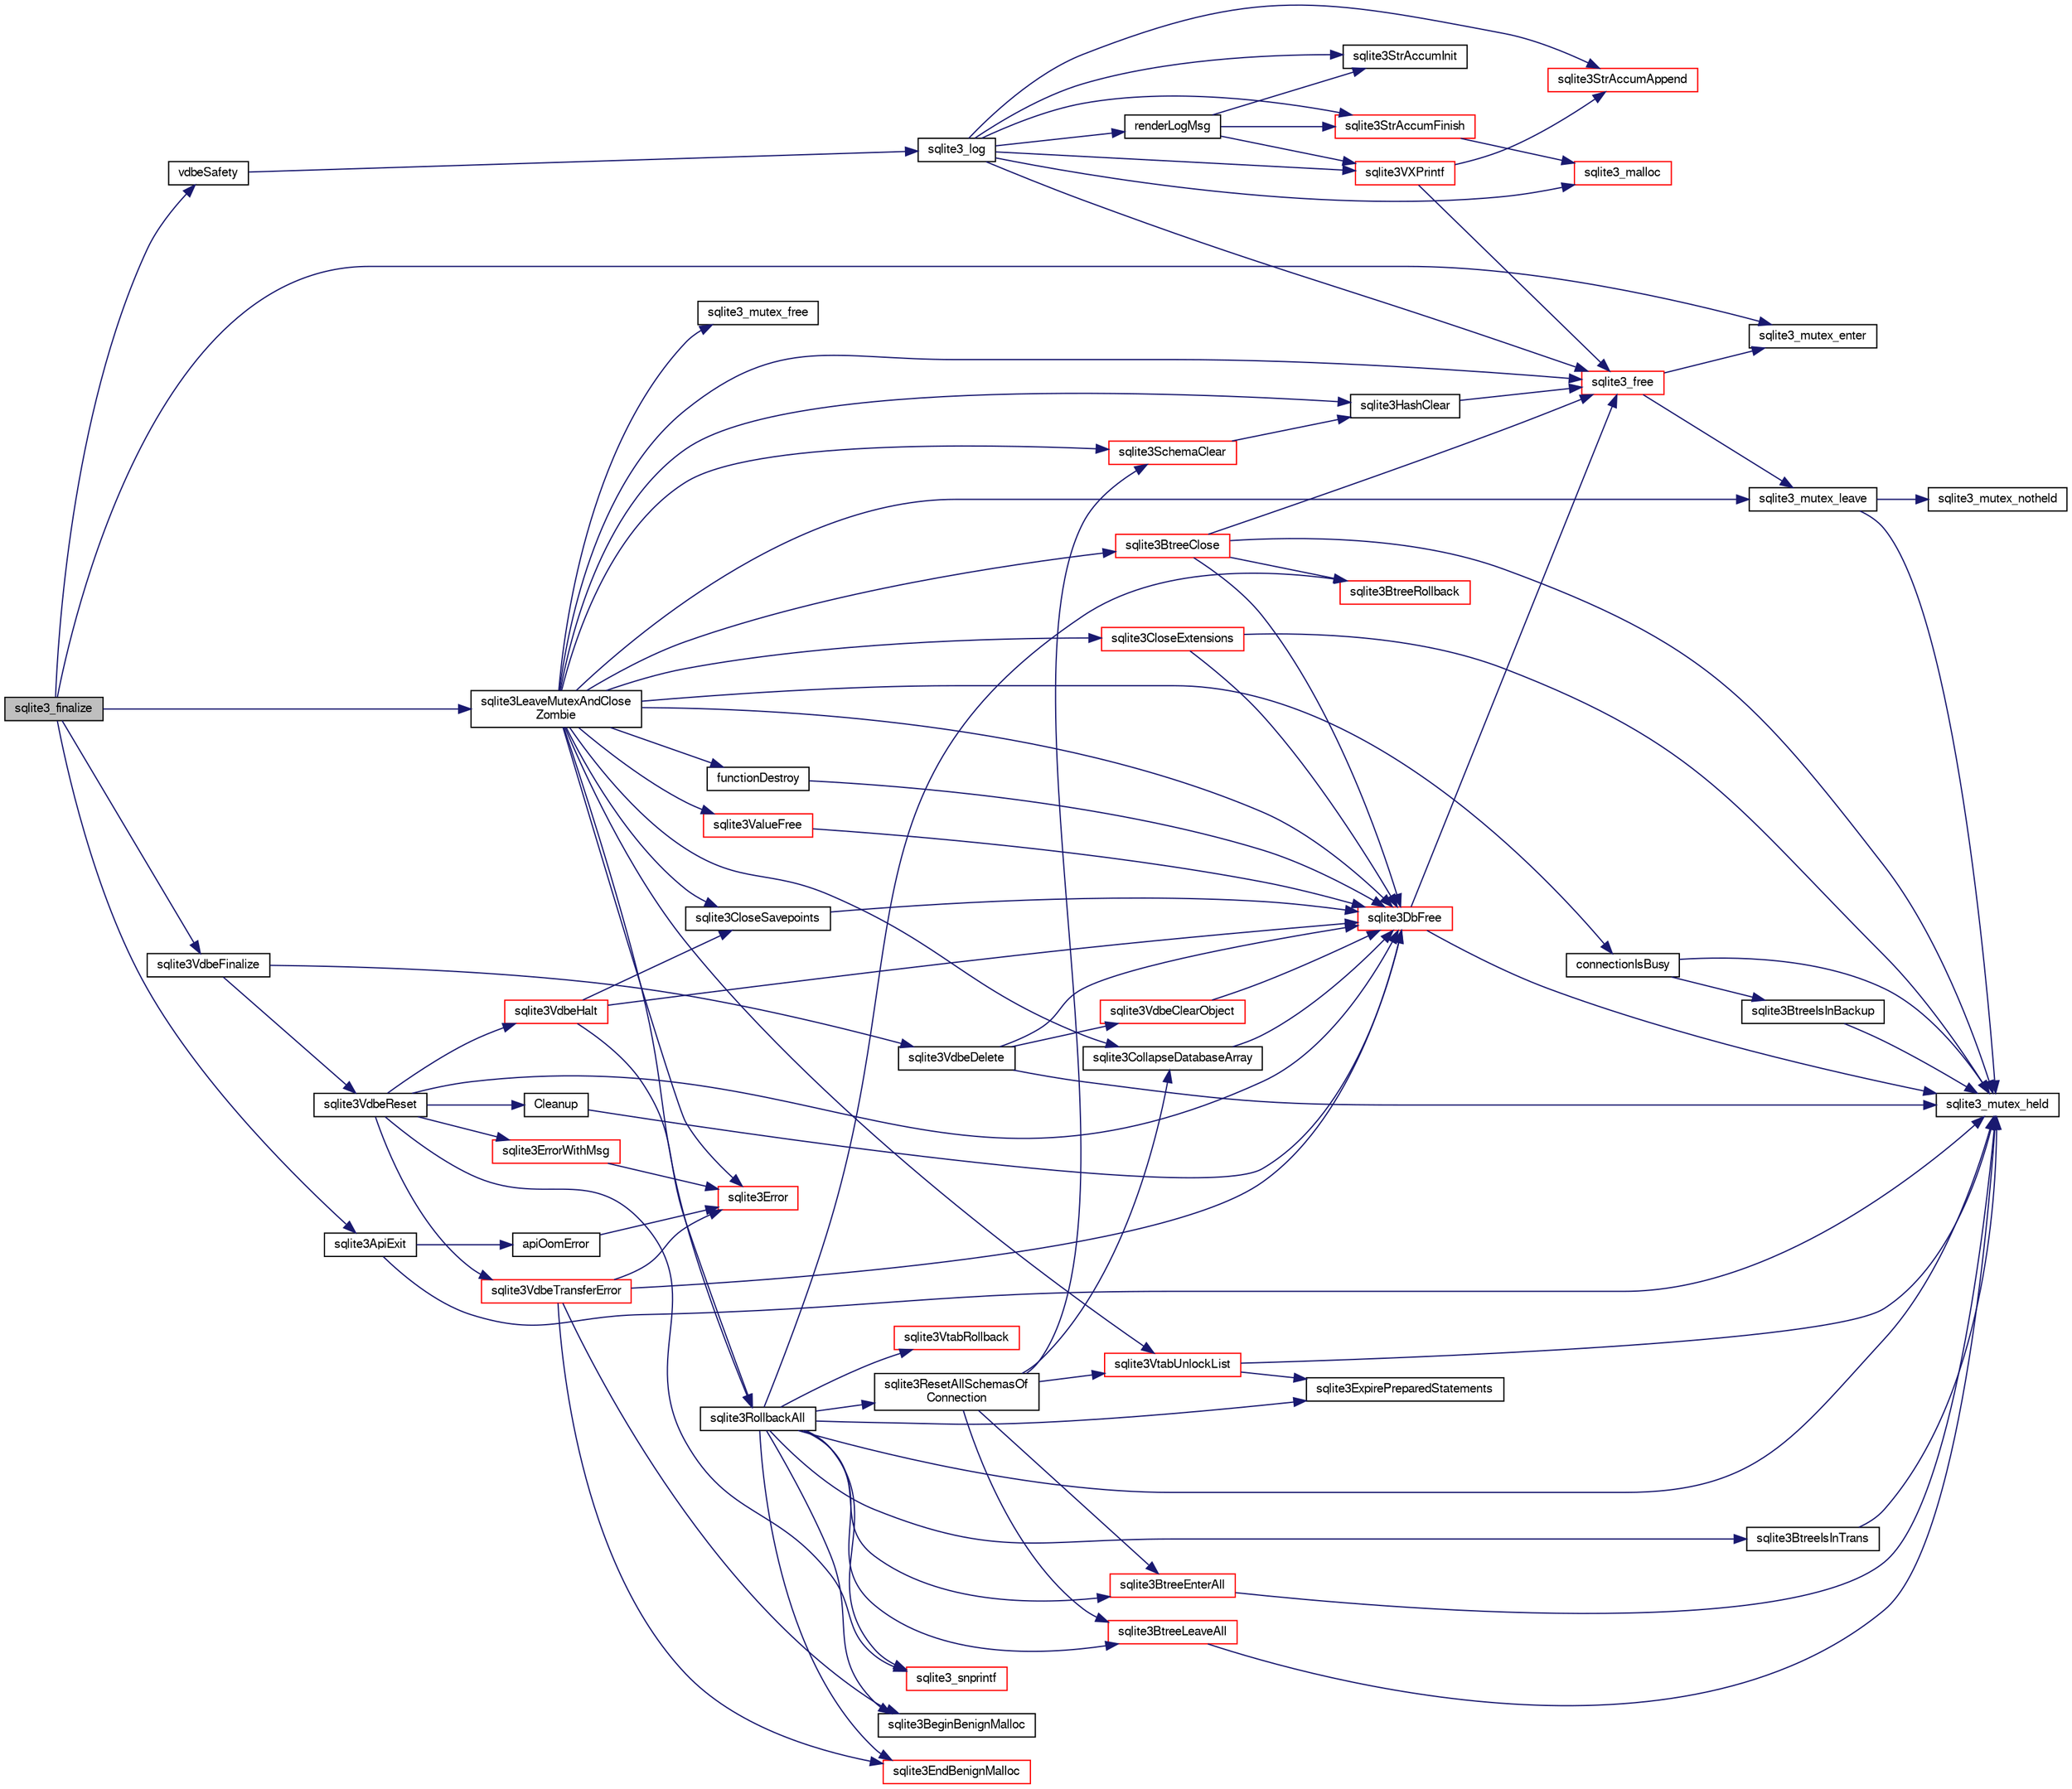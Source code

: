 digraph "sqlite3_finalize"
{
  edge [fontname="FreeSans",fontsize="10",labelfontname="FreeSans",labelfontsize="10"];
  node [fontname="FreeSans",fontsize="10",shape=record];
  rankdir="LR";
  Node333328 [label="sqlite3_finalize",height=0.2,width=0.4,color="black", fillcolor="grey75", style="filled", fontcolor="black"];
  Node333328 -> Node333329 [color="midnightblue",fontsize="10",style="solid",fontname="FreeSans"];
  Node333329 [label="vdbeSafety",height=0.2,width=0.4,color="black", fillcolor="white", style="filled",URL="$sqlite3_8c.html#ad376f1aa66b2801fa8fb2fb134f370fd"];
  Node333329 -> Node333330 [color="midnightblue",fontsize="10",style="solid",fontname="FreeSans"];
  Node333330 [label="sqlite3_log",height=0.2,width=0.4,color="black", fillcolor="white", style="filled",URL="$sqlite3_8c.html#a298c9699bf9c143662c6b1fec4b2dc3b"];
  Node333330 -> Node333331 [color="midnightblue",fontsize="10",style="solid",fontname="FreeSans"];
  Node333331 [label="renderLogMsg",height=0.2,width=0.4,color="black", fillcolor="white", style="filled",URL="$sqlite3_8c.html#a7a02b43ce0a27bb52085c7f446d115af"];
  Node333331 -> Node333332 [color="midnightblue",fontsize="10",style="solid",fontname="FreeSans"];
  Node333332 [label="sqlite3StrAccumInit",height=0.2,width=0.4,color="black", fillcolor="white", style="filled",URL="$sqlite3_8c.html#aabf95e113b9d54d519cd15a56215f560"];
  Node333331 -> Node333333 [color="midnightblue",fontsize="10",style="solid",fontname="FreeSans"];
  Node333333 [label="sqlite3VXPrintf",height=0.2,width=0.4,color="red", fillcolor="white", style="filled",URL="$sqlite3_8c.html#a63c25806c9bd4a2b76f9a0eb232c6bde"];
  Node333333 -> Node333334 [color="midnightblue",fontsize="10",style="solid",fontname="FreeSans"];
  Node333334 [label="sqlite3StrAccumAppend",height=0.2,width=0.4,color="red", fillcolor="white", style="filled",URL="$sqlite3_8c.html#a56664fa33def33c5a5245b623441d5e0"];
  Node333333 -> Node333345 [color="midnightblue",fontsize="10",style="solid",fontname="FreeSans"];
  Node333345 [label="sqlite3_free",height=0.2,width=0.4,color="red", fillcolor="white", style="filled",URL="$sqlite3_8c.html#a6552349e36a8a691af5487999ab09519"];
  Node333345 -> Node333346 [color="midnightblue",fontsize="10",style="solid",fontname="FreeSans"];
  Node333346 [label="sqlite3_mutex_enter",height=0.2,width=0.4,color="black", fillcolor="white", style="filled",URL="$sqlite3_8c.html#a1c12cde690bd89f104de5cbad12a6bf5"];
  Node333345 -> Node333348 [color="midnightblue",fontsize="10",style="solid",fontname="FreeSans"];
  Node333348 [label="sqlite3_mutex_leave",height=0.2,width=0.4,color="black", fillcolor="white", style="filled",URL="$sqlite3_8c.html#a5838d235601dbd3c1fa993555c6bcc93"];
  Node333348 -> Node333340 [color="midnightblue",fontsize="10",style="solid",fontname="FreeSans"];
  Node333340 [label="sqlite3_mutex_held",height=0.2,width=0.4,color="black", fillcolor="white", style="filled",URL="$sqlite3_8c.html#acf77da68932b6bc163c5e68547ecc3e7"];
  Node333348 -> Node333349 [color="midnightblue",fontsize="10",style="solid",fontname="FreeSans"];
  Node333349 [label="sqlite3_mutex_notheld",height=0.2,width=0.4,color="black", fillcolor="white", style="filled",URL="$sqlite3_8c.html#a83967c837c1c000d3b5adcfaa688f5dc"];
  Node333331 -> Node333442 [color="midnightblue",fontsize="10",style="solid",fontname="FreeSans"];
  Node333442 [label="sqlite3StrAccumFinish",height=0.2,width=0.4,color="red", fillcolor="white", style="filled",URL="$sqlite3_8c.html#adb7f26b10ac1b847db6f000ef4c2e2ba"];
  Node333442 -> Node333417 [color="midnightblue",fontsize="10",style="solid",fontname="FreeSans"];
  Node333417 [label="sqlite3_malloc",height=0.2,width=0.4,color="red", fillcolor="white", style="filled",URL="$sqlite3_8c.html#ac79dba55fc32b6a840cf5a9769bce7cd"];
  Node333330 -> Node333332 [color="midnightblue",fontsize="10",style="solid",fontname="FreeSans"];
  Node333330 -> Node333333 [color="midnightblue",fontsize="10",style="solid",fontname="FreeSans"];
  Node333330 -> Node333442 [color="midnightblue",fontsize="10",style="solid",fontname="FreeSans"];
  Node333330 -> Node333417 [color="midnightblue",fontsize="10",style="solid",fontname="FreeSans"];
  Node333330 -> Node333345 [color="midnightblue",fontsize="10",style="solid",fontname="FreeSans"];
  Node333330 -> Node333334 [color="midnightblue",fontsize="10",style="solid",fontname="FreeSans"];
  Node333328 -> Node333346 [color="midnightblue",fontsize="10",style="solid",fontname="FreeSans"];
  Node333328 -> Node333612 [color="midnightblue",fontsize="10",style="solid",fontname="FreeSans"];
  Node333612 [label="sqlite3VdbeFinalize",height=0.2,width=0.4,color="black", fillcolor="white", style="filled",URL="$sqlite3_8c.html#af81e0c8d03b71610d3a826469f67bbd4"];
  Node333612 -> Node333613 [color="midnightblue",fontsize="10",style="solid",fontname="FreeSans"];
  Node333613 [label="sqlite3VdbeReset",height=0.2,width=0.4,color="black", fillcolor="white", style="filled",URL="$sqlite3_8c.html#a315a913742f7267f90d46d41446353b1"];
  Node333613 -> Node333614 [color="midnightblue",fontsize="10",style="solid",fontname="FreeSans"];
  Node333614 [label="sqlite3VdbeHalt",height=0.2,width=0.4,color="red", fillcolor="white", style="filled",URL="$sqlite3_8c.html#a8d1d99703d999190fbc35ecc981cb709"];
  Node333614 -> Node333829 [color="midnightblue",fontsize="10",style="solid",fontname="FreeSans"];
  Node333829 [label="sqlite3RollbackAll",height=0.2,width=0.4,color="black", fillcolor="white", style="filled",URL="$sqlite3_8c.html#ad902dd388d73208539f557962e3fe6bb"];
  Node333829 -> Node333340 [color="midnightblue",fontsize="10",style="solid",fontname="FreeSans"];
  Node333829 -> Node333401 [color="midnightblue",fontsize="10",style="solid",fontname="FreeSans"];
  Node333401 [label="sqlite3BeginBenignMalloc",height=0.2,width=0.4,color="black", fillcolor="white", style="filled",URL="$sqlite3_8c.html#a3344c0e2b1b6df701a1cb326602fac14"];
  Node333829 -> Node333830 [color="midnightblue",fontsize="10",style="solid",fontname="FreeSans"];
  Node333830 [label="sqlite3BtreeEnterAll",height=0.2,width=0.4,color="red", fillcolor="white", style="filled",URL="$sqlite3_8c.html#a7e8c5e623a61d322d3622c3e6202d735"];
  Node333830 -> Node333340 [color="midnightblue",fontsize="10",style="solid",fontname="FreeSans"];
  Node333829 -> Node333831 [color="midnightblue",fontsize="10",style="solid",fontname="FreeSans"];
  Node333831 [label="sqlite3BtreeIsInTrans",height=0.2,width=0.4,color="black", fillcolor="white", style="filled",URL="$sqlite3_8c.html#af38624e008e0a0e872a21934b7c75a42"];
  Node333831 -> Node333340 [color="midnightblue",fontsize="10",style="solid",fontname="FreeSans"];
  Node333829 -> Node333772 [color="midnightblue",fontsize="10",style="solid",fontname="FreeSans"];
  Node333772 [label="sqlite3BtreeRollback",height=0.2,width=0.4,color="red", fillcolor="white", style="filled",URL="$sqlite3_8c.html#a317473acdafdd688385c8954f09de186"];
  Node333829 -> Node333832 [color="midnightblue",fontsize="10",style="solid",fontname="FreeSans"];
  Node333832 [label="sqlite3VtabRollback",height=0.2,width=0.4,color="red", fillcolor="white", style="filled",URL="$sqlite3_8c.html#a8584200fbaad7da0253df51fb453c5dc"];
  Node333829 -> Node333402 [color="midnightblue",fontsize="10",style="solid",fontname="FreeSans"];
  Node333402 [label="sqlite3EndBenignMalloc",height=0.2,width=0.4,color="red", fillcolor="white", style="filled",URL="$sqlite3_8c.html#a4582127cc64d483dc66c7acf9d8d8fbb"];
  Node333829 -> Node333835 [color="midnightblue",fontsize="10",style="solid",fontname="FreeSans"];
  Node333835 [label="sqlite3ExpirePreparedStatements",height=0.2,width=0.4,color="black", fillcolor="white", style="filled",URL="$sqlite3_8c.html#af8baf566e769881b3d0bbdb0d2b4cdfe"];
  Node333829 -> Node333836 [color="midnightblue",fontsize="10",style="solid",fontname="FreeSans"];
  Node333836 [label="sqlite3ResetAllSchemasOf\lConnection",height=0.2,width=0.4,color="black", fillcolor="white", style="filled",URL="$sqlite3_8c.html#a2fc0d7e9d7e688a2a81ea4775dd12e33"];
  Node333836 -> Node333830 [color="midnightblue",fontsize="10",style="solid",fontname="FreeSans"];
  Node333836 -> Node333837 [color="midnightblue",fontsize="10",style="solid",fontname="FreeSans"];
  Node333837 [label="sqlite3SchemaClear",height=0.2,width=0.4,color="red", fillcolor="white", style="filled",URL="$sqlite3_8c.html#a927c603430267e42c56ab38ca221322a"];
  Node333837 -> Node333839 [color="midnightblue",fontsize="10",style="solid",fontname="FreeSans"];
  Node333839 [label="sqlite3HashClear",height=0.2,width=0.4,color="black", fillcolor="white", style="filled",URL="$sqlite3_8c.html#acc7a2dfa6603c59af14b3792fe463c73"];
  Node333839 -> Node333345 [color="midnightblue",fontsize="10",style="solid",fontname="FreeSans"];
  Node333836 -> Node333871 [color="midnightblue",fontsize="10",style="solid",fontname="FreeSans"];
  Node333871 [label="sqlite3VtabUnlockList",height=0.2,width=0.4,color="red", fillcolor="white", style="filled",URL="$sqlite3_8c.html#a266b6e5487ec403a27fc6c6f852ff249"];
  Node333871 -> Node333340 [color="midnightblue",fontsize="10",style="solid",fontname="FreeSans"];
  Node333871 -> Node333835 [color="midnightblue",fontsize="10",style="solid",fontname="FreeSans"];
  Node333836 -> Node333973 [color="midnightblue",fontsize="10",style="solid",fontname="FreeSans"];
  Node333973 [label="sqlite3BtreeLeaveAll",height=0.2,width=0.4,color="red", fillcolor="white", style="filled",URL="$sqlite3_8c.html#a282e5f429eee8e0aebc7d18068ebccd2"];
  Node333973 -> Node333340 [color="midnightblue",fontsize="10",style="solid",fontname="FreeSans"];
  Node333836 -> Node334229 [color="midnightblue",fontsize="10",style="solid",fontname="FreeSans"];
  Node334229 [label="sqlite3CollapseDatabaseArray",height=0.2,width=0.4,color="black", fillcolor="white", style="filled",URL="$sqlite3_8c.html#aaa27b662e527cf1432dad05c49a389ce"];
  Node334229 -> Node333339 [color="midnightblue",fontsize="10",style="solid",fontname="FreeSans"];
  Node333339 [label="sqlite3DbFree",height=0.2,width=0.4,color="red", fillcolor="white", style="filled",URL="$sqlite3_8c.html#ac70ab821a6607b4a1b909582dc37a069"];
  Node333339 -> Node333340 [color="midnightblue",fontsize="10",style="solid",fontname="FreeSans"];
  Node333339 -> Node333345 [color="midnightblue",fontsize="10",style="solid",fontname="FreeSans"];
  Node333829 -> Node333973 [color="midnightblue",fontsize="10",style="solid",fontname="FreeSans"];
  Node333829 -> Node333440 [color="midnightblue",fontsize="10",style="solid",fontname="FreeSans"];
  Node333440 [label="sqlite3_snprintf",height=0.2,width=0.4,color="red", fillcolor="white", style="filled",URL="$sqlite3_8c.html#aa2695a752e971577f5784122f2013c40"];
  Node333614 -> Node334032 [color="midnightblue",fontsize="10",style="solid",fontname="FreeSans"];
  Node334032 [label="sqlite3CloseSavepoints",height=0.2,width=0.4,color="black", fillcolor="white", style="filled",URL="$sqlite3_8c.html#ab5403c6b2dae2f11e74116b8535cf82b"];
  Node334032 -> Node333339 [color="midnightblue",fontsize="10",style="solid",fontname="FreeSans"];
  Node333614 -> Node333339 [color="midnightblue",fontsize="10",style="solid",fontname="FreeSans"];
  Node333613 -> Node334257 [color="midnightblue",fontsize="10",style="solid",fontname="FreeSans"];
  Node334257 [label="sqlite3VdbeTransferError",height=0.2,width=0.4,color="red", fillcolor="white", style="filled",URL="$sqlite3_8c.html#aaf4a567b51602bb6d7bb150e6c72de69"];
  Node334257 -> Node333401 [color="midnightblue",fontsize="10",style="solid",fontname="FreeSans"];
  Node334257 -> Node333402 [color="midnightblue",fontsize="10",style="solid",fontname="FreeSans"];
  Node334257 -> Node333546 [color="midnightblue",fontsize="10",style="solid",fontname="FreeSans"];
  Node333546 [label="sqlite3Error",height=0.2,width=0.4,color="red", fillcolor="white", style="filled",URL="$sqlite3_8c.html#a4ba5e8be78db50d5538dcaa45bcf74d3"];
  Node334257 -> Node333339 [color="midnightblue",fontsize="10",style="solid",fontname="FreeSans"];
  Node333613 -> Node333339 [color="midnightblue",fontsize="10",style="solid",fontname="FreeSans"];
  Node333613 -> Node333868 [color="midnightblue",fontsize="10",style="solid",fontname="FreeSans"];
  Node333868 [label="sqlite3ErrorWithMsg",height=0.2,width=0.4,color="red", fillcolor="white", style="filled",URL="$sqlite3_8c.html#a11feb4cd8e77d59df266587cfe1b2641"];
  Node333868 -> Node333546 [color="midnightblue",fontsize="10",style="solid",fontname="FreeSans"];
  Node333613 -> Node334281 [color="midnightblue",fontsize="10",style="solid",fontname="FreeSans"];
  Node334281 [label="Cleanup",height=0.2,width=0.4,color="black", fillcolor="white", style="filled",URL="$sqlite3_8c.html#ae3e0dbf7ac3255e91d16cd24fd2c2b1d"];
  Node334281 -> Node333339 [color="midnightblue",fontsize="10",style="solid",fontname="FreeSans"];
  Node333613 -> Node333440 [color="midnightblue",fontsize="10",style="solid",fontname="FreeSans"];
  Node333612 -> Node333883 [color="midnightblue",fontsize="10",style="solid",fontname="FreeSans"];
  Node333883 [label="sqlite3VdbeDelete",height=0.2,width=0.4,color="black", fillcolor="white", style="filled",URL="$sqlite3_8c.html#ace82a1f75873a6609067d0f572120e47"];
  Node333883 -> Node333340 [color="midnightblue",fontsize="10",style="solid",fontname="FreeSans"];
  Node333883 -> Node333884 [color="midnightblue",fontsize="10",style="solid",fontname="FreeSans"];
  Node333884 [label="sqlite3VdbeClearObject",height=0.2,width=0.4,color="red", fillcolor="white", style="filled",URL="$sqlite3_8c.html#aa36c8bd3814c4923416d35ef3454f979"];
  Node333884 -> Node333339 [color="midnightblue",fontsize="10",style="solid",fontname="FreeSans"];
  Node333883 -> Node333339 [color="midnightblue",fontsize="10",style="solid",fontname="FreeSans"];
  Node333328 -> Node333544 [color="midnightblue",fontsize="10",style="solid",fontname="FreeSans"];
  Node333544 [label="sqlite3ApiExit",height=0.2,width=0.4,color="black", fillcolor="white", style="filled",URL="$sqlite3_8c.html#ae5a967ec6172298db98b6090bbd1dd9b"];
  Node333544 -> Node333340 [color="midnightblue",fontsize="10",style="solid",fontname="FreeSans"];
  Node333544 -> Node333545 [color="midnightblue",fontsize="10",style="solid",fontname="FreeSans"];
  Node333545 [label="apiOomError",height=0.2,width=0.4,color="black", fillcolor="white", style="filled",URL="$sqlite3_8c.html#a55c294da0c468873c7f7ea59378b8b9c"];
  Node333545 -> Node333546 [color="midnightblue",fontsize="10",style="solid",fontname="FreeSans"];
  Node333328 -> Node334226 [color="midnightblue",fontsize="10",style="solid",fontname="FreeSans"];
  Node334226 [label="sqlite3LeaveMutexAndClose\lZombie",height=0.2,width=0.4,color="black", fillcolor="white", style="filled",URL="$sqlite3_8c.html#afe3a37c29dcb0fe9fc15fe07a3976f59"];
  Node334226 -> Node334227 [color="midnightblue",fontsize="10",style="solid",fontname="FreeSans"];
  Node334227 [label="connectionIsBusy",height=0.2,width=0.4,color="black", fillcolor="white", style="filled",URL="$sqlite3_8c.html#a72f2a5a996a153234aa539319752f896"];
  Node334227 -> Node333340 [color="midnightblue",fontsize="10",style="solid",fontname="FreeSans"];
  Node334227 -> Node334228 [color="midnightblue",fontsize="10",style="solid",fontname="FreeSans"];
  Node334228 [label="sqlite3BtreeIsInBackup",height=0.2,width=0.4,color="black", fillcolor="white", style="filled",URL="$sqlite3_8c.html#a4ad2890226605ffb8d4cbc85a1d1b74a"];
  Node334228 -> Node333340 [color="midnightblue",fontsize="10",style="solid",fontname="FreeSans"];
  Node334226 -> Node333348 [color="midnightblue",fontsize="10",style="solid",fontname="FreeSans"];
  Node334226 -> Node333829 [color="midnightblue",fontsize="10",style="solid",fontname="FreeSans"];
  Node334226 -> Node334032 [color="midnightblue",fontsize="10",style="solid",fontname="FreeSans"];
  Node334226 -> Node333634 [color="midnightblue",fontsize="10",style="solid",fontname="FreeSans"];
  Node333634 [label="sqlite3BtreeClose",height=0.2,width=0.4,color="red", fillcolor="white", style="filled",URL="$sqlite3_8c.html#a729b65009b66a99200496b09c124df01"];
  Node333634 -> Node333340 [color="midnightblue",fontsize="10",style="solid",fontname="FreeSans"];
  Node333634 -> Node333772 [color="midnightblue",fontsize="10",style="solid",fontname="FreeSans"];
  Node333634 -> Node333339 [color="midnightblue",fontsize="10",style="solid",fontname="FreeSans"];
  Node333634 -> Node333345 [color="midnightblue",fontsize="10",style="solid",fontname="FreeSans"];
  Node334226 -> Node333837 [color="midnightblue",fontsize="10",style="solid",fontname="FreeSans"];
  Node334226 -> Node333871 [color="midnightblue",fontsize="10",style="solid",fontname="FreeSans"];
  Node334226 -> Node334229 [color="midnightblue",fontsize="10",style="solid",fontname="FreeSans"];
  Node334226 -> Node334230 [color="midnightblue",fontsize="10",style="solid",fontname="FreeSans"];
  Node334230 [label="functionDestroy",height=0.2,width=0.4,color="black", fillcolor="white", style="filled",URL="$sqlite3_8c.html#ad8907c124b2b0a3557b9f006fb98308c"];
  Node334230 -> Node333339 [color="midnightblue",fontsize="10",style="solid",fontname="FreeSans"];
  Node334226 -> Node333339 [color="midnightblue",fontsize="10",style="solid",fontname="FreeSans"];
  Node334226 -> Node333839 [color="midnightblue",fontsize="10",style="solid",fontname="FreeSans"];
  Node334226 -> Node333546 [color="midnightblue",fontsize="10",style="solid",fontname="FreeSans"];
  Node334226 -> Node333889 [color="midnightblue",fontsize="10",style="solid",fontname="FreeSans"];
  Node333889 [label="sqlite3ValueFree",height=0.2,width=0.4,color="red", fillcolor="white", style="filled",URL="$sqlite3_8c.html#afeed84c3f344a833d15c7209265dc520"];
  Node333889 -> Node333339 [color="midnightblue",fontsize="10",style="solid",fontname="FreeSans"];
  Node334226 -> Node334231 [color="midnightblue",fontsize="10",style="solid",fontname="FreeSans"];
  Node334231 [label="sqlite3CloseExtensions",height=0.2,width=0.4,color="red", fillcolor="white", style="filled",URL="$sqlite3_8c.html#a728aca7825db8e0439d565c4f2a1d669"];
  Node334231 -> Node333340 [color="midnightblue",fontsize="10",style="solid",fontname="FreeSans"];
  Node334231 -> Node333339 [color="midnightblue",fontsize="10",style="solid",fontname="FreeSans"];
  Node334226 -> Node333345 [color="midnightblue",fontsize="10",style="solid",fontname="FreeSans"];
  Node334226 -> Node333605 [color="midnightblue",fontsize="10",style="solid",fontname="FreeSans"];
  Node333605 [label="sqlite3_mutex_free",height=0.2,width=0.4,color="black", fillcolor="white", style="filled",URL="$sqlite3_8c.html#a2db2e72e08f6873afa9c61b0ec726fec"];
}
